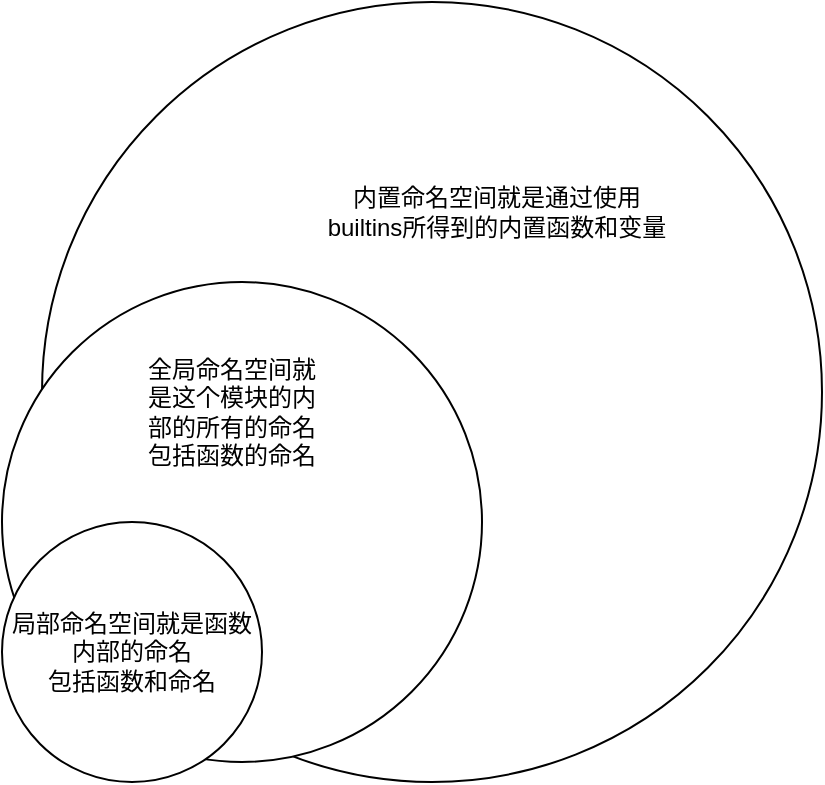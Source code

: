 <mxfile version="22.1.22" type="embed">
  <diagram id="WKx_9pv-thgTTZTaxB4N" name="Page-1">
    <mxGraphModel dx="425" dy="1355" grid="1" gridSize="10" guides="1" tooltips="1" connect="1" arrows="1" fold="1" page="1" pageScale="1" pageWidth="850" pageHeight="1100" math="0" shadow="0">
      <root>
        <mxCell id="0" />
        <mxCell id="1" parent="0" />
        <mxCell id="7" value="" style="ellipse;whiteSpace=wrap;html=1;aspect=fixed;" parent="1" vertex="1">
          <mxGeometry x="60" y="-60" width="390" height="390" as="geometry" />
        </mxCell>
        <mxCell id="3" value="" style="ellipse;whiteSpace=wrap;html=1;aspect=fixed;" parent="1" vertex="1">
          <mxGeometry x="40" y="80" width="240" height="240" as="geometry" />
        </mxCell>
        <mxCell id="2" value="局部命名空间就是函数内部的命名&lt;br&gt;包括函数和命名" style="ellipse;whiteSpace=wrap;html=1;aspect=fixed;" parent="1" vertex="1">
          <mxGeometry x="40" y="200" width="130" height="130" as="geometry" />
        </mxCell>
        <mxCell id="4" value="全局命名空间就是这个模块的内部的所有的命名 包括函数的命名" style="text;html=1;strokeColor=none;fillColor=none;align=center;verticalAlign=middle;whiteSpace=wrap;rounded=0;rotation=0;" parent="1" vertex="1">
          <mxGeometry x="110" y="130" width="90" height="30" as="geometry" />
        </mxCell>
        <mxCell id="8" value="内置命名空间就是通过使用builtins所得到的内置函数和变量" style="text;html=1;strokeColor=none;fillColor=none;align=center;verticalAlign=middle;whiteSpace=wrap;rounded=0;" parent="1" vertex="1">
          <mxGeometry x="200" y="30" width="175" height="30" as="geometry" />
        </mxCell>
      </root>
    </mxGraphModel>
  </diagram>
</mxfile>
